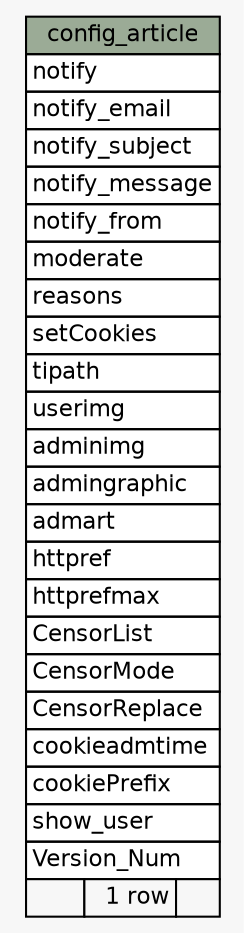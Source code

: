 // dot 2.38.0 on Mac OS X 10.9.4
// SchemaSpy rev 590
digraph "config_article" {
  graph [
    rankdir="RL"
    bgcolor="#f7f7f7"
    nodesep="0.18"
    ranksep="0.46"
    fontname="Helvetica"
    fontsize="11"
  ];
  node [
    fontname="Helvetica"
    fontsize="11"
    shape="plaintext"
  ];
  edge [
    arrowsize="0.8"
  ];
  "config_article" [
    label=<
    <TABLE BORDER="0" CELLBORDER="1" CELLSPACING="0" BGCOLOR="#ffffff">
      <TR><TD COLSPAN="3" BGCOLOR="#9bab96" ALIGN="CENTER">config_article</TD></TR>
      <TR><TD PORT="notify" COLSPAN="3" ALIGN="LEFT">notify</TD></TR>
      <TR><TD PORT="notify_email" COLSPAN="3" ALIGN="LEFT">notify_email</TD></TR>
      <TR><TD PORT="notify_subject" COLSPAN="3" ALIGN="LEFT">notify_subject</TD></TR>
      <TR><TD PORT="notify_message" COLSPAN="3" ALIGN="LEFT">notify_message</TD></TR>
      <TR><TD PORT="notify_from" COLSPAN="3" ALIGN="LEFT">notify_from</TD></TR>
      <TR><TD PORT="moderate" COLSPAN="3" ALIGN="LEFT">moderate</TD></TR>
      <TR><TD PORT="reasons" COLSPAN="3" ALIGN="LEFT">reasons</TD></TR>
      <TR><TD PORT="setCookies" COLSPAN="3" ALIGN="LEFT">setCookies</TD></TR>
      <TR><TD PORT="tipath" COLSPAN="3" ALIGN="LEFT">tipath</TD></TR>
      <TR><TD PORT="userimg" COLSPAN="3" ALIGN="LEFT">userimg</TD></TR>
      <TR><TD PORT="adminimg" COLSPAN="3" ALIGN="LEFT">adminimg</TD></TR>
      <TR><TD PORT="admingraphic" COLSPAN="3" ALIGN="LEFT">admingraphic</TD></TR>
      <TR><TD PORT="admart" COLSPAN="3" ALIGN="LEFT">admart</TD></TR>
      <TR><TD PORT="httpref" COLSPAN="3" ALIGN="LEFT">httpref</TD></TR>
      <TR><TD PORT="httprefmax" COLSPAN="3" ALIGN="LEFT">httprefmax</TD></TR>
      <TR><TD PORT="CensorList" COLSPAN="3" ALIGN="LEFT">CensorList</TD></TR>
      <TR><TD PORT="CensorMode" COLSPAN="3" ALIGN="LEFT">CensorMode</TD></TR>
      <TR><TD PORT="CensorReplace" COLSPAN="3" ALIGN="LEFT">CensorReplace</TD></TR>
      <TR><TD PORT="cookieadmtime" COLSPAN="3" ALIGN="LEFT">cookieadmtime</TD></TR>
      <TR><TD PORT="cookiePrefix" COLSPAN="3" ALIGN="LEFT">cookiePrefix</TD></TR>
      <TR><TD PORT="show_user" COLSPAN="3" ALIGN="LEFT">show_user</TD></TR>
      <TR><TD PORT="Version_Num" COLSPAN="3" ALIGN="LEFT">Version_Num</TD></TR>
      <TR><TD ALIGN="LEFT" BGCOLOR="#f7f7f7">  </TD><TD ALIGN="RIGHT" BGCOLOR="#f7f7f7">1 row</TD><TD ALIGN="RIGHT" BGCOLOR="#f7f7f7">  </TD></TR>
    </TABLE>>
    URL="tables/config_article.html"
    tooltip="config_article"
  ];
}
